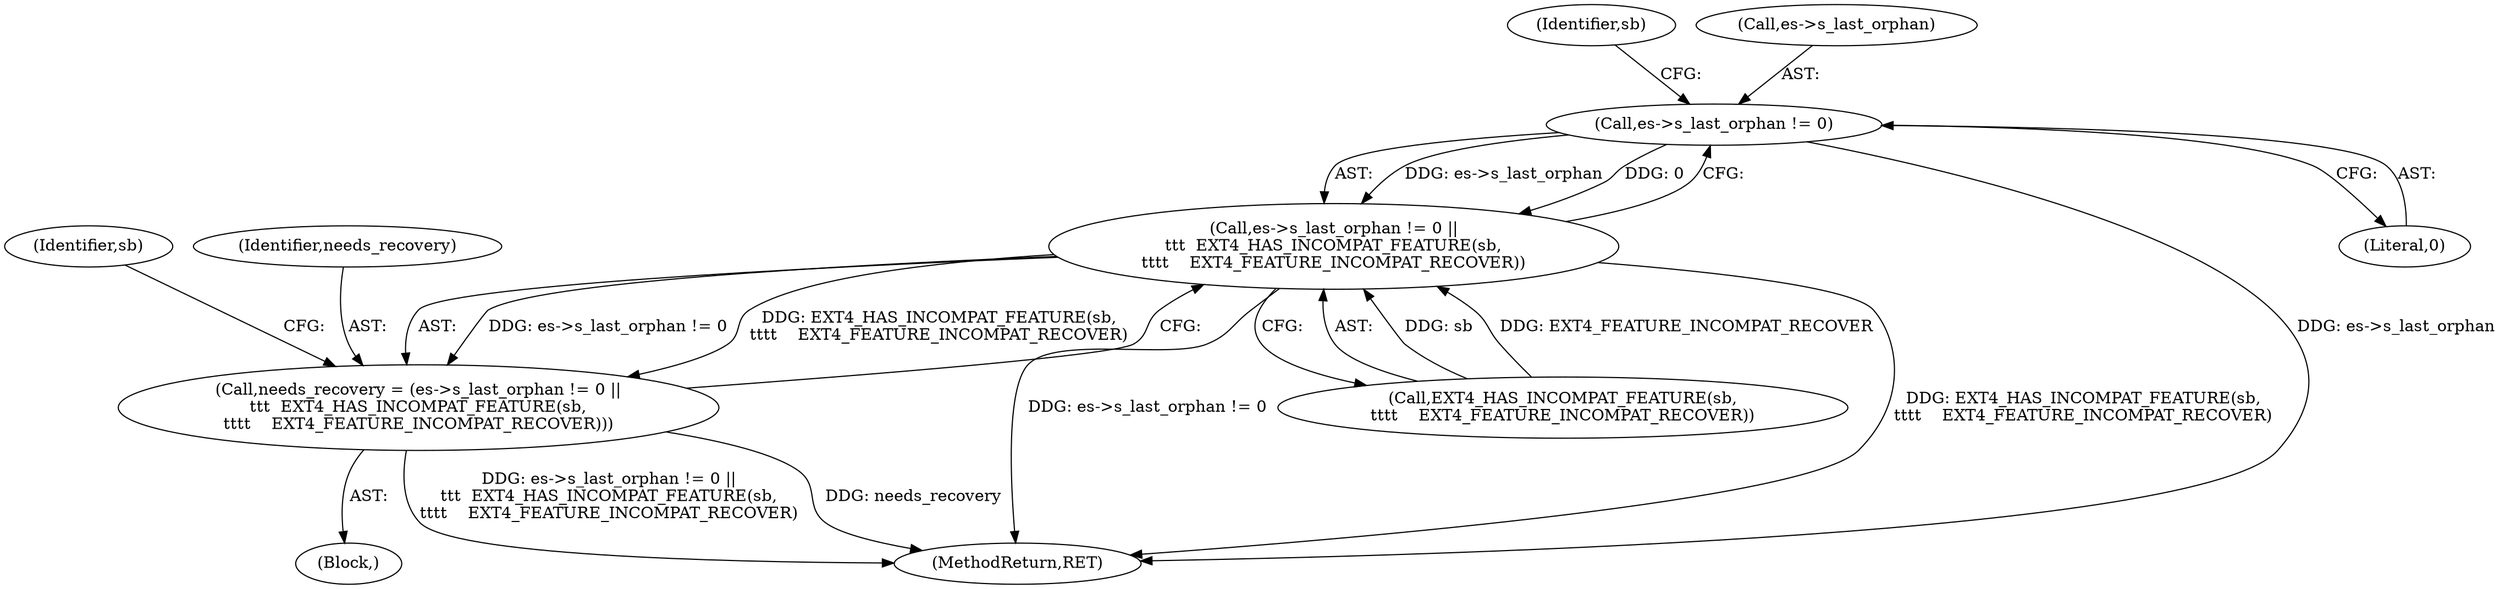 digraph "0_linux_0449641130f5652b344ef6fa39fa019d7e94660a@pointer" {
"1001500" [label="(Call,es->s_last_orphan != 0)"];
"1001499" [label="(Call,es->s_last_orphan != 0 ||\n\t\t\t  EXT4_HAS_INCOMPAT_FEATURE(sb,\n\t\t\t\t    EXT4_FEATURE_INCOMPAT_RECOVER))"];
"1001497" [label="(Call,needs_recovery = (es->s_last_orphan != 0 ||\n\t\t\t  EXT4_HAS_INCOMPAT_FEATURE(sb,\n\t\t\t\t    EXT4_FEATURE_INCOMPAT_RECOVER)))"];
"1001505" [label="(Call,EXT4_HAS_INCOMPAT_FEATURE(sb,\n\t\t\t\t    EXT4_FEATURE_INCOMPAT_RECOVER))"];
"1002227" [label="(MethodReturn,RET)"];
"1001504" [label="(Literal,0)"];
"1001499" [label="(Call,es->s_last_orphan != 0 ||\n\t\t\t  EXT4_HAS_INCOMPAT_FEATURE(sb,\n\t\t\t\t    EXT4_FEATURE_INCOMPAT_RECOVER))"];
"1001497" [label="(Call,needs_recovery = (es->s_last_orphan != 0 ||\n\t\t\t  EXT4_HAS_INCOMPAT_FEATURE(sb,\n\t\t\t\t    EXT4_FEATURE_INCOMPAT_RECOVER)))"];
"1001512" [label="(Identifier,sb)"];
"1000124" [label="(Block,)"];
"1001506" [label="(Identifier,sb)"];
"1001501" [label="(Call,es->s_last_orphan)"];
"1001500" [label="(Call,es->s_last_orphan != 0)"];
"1001498" [label="(Identifier,needs_recovery)"];
"1001500" -> "1001499"  [label="AST: "];
"1001500" -> "1001504"  [label="CFG: "];
"1001501" -> "1001500"  [label="AST: "];
"1001504" -> "1001500"  [label="AST: "];
"1001506" -> "1001500"  [label="CFG: "];
"1001499" -> "1001500"  [label="CFG: "];
"1001500" -> "1002227"  [label="DDG: es->s_last_orphan"];
"1001500" -> "1001499"  [label="DDG: es->s_last_orphan"];
"1001500" -> "1001499"  [label="DDG: 0"];
"1001499" -> "1001497"  [label="AST: "];
"1001499" -> "1001505"  [label="CFG: "];
"1001505" -> "1001499"  [label="AST: "];
"1001497" -> "1001499"  [label="CFG: "];
"1001499" -> "1002227"  [label="DDG: es->s_last_orphan != 0"];
"1001499" -> "1002227"  [label="DDG: EXT4_HAS_INCOMPAT_FEATURE(sb,\n\t\t\t\t    EXT4_FEATURE_INCOMPAT_RECOVER)"];
"1001499" -> "1001497"  [label="DDG: es->s_last_orphan != 0"];
"1001499" -> "1001497"  [label="DDG: EXT4_HAS_INCOMPAT_FEATURE(sb,\n\t\t\t\t    EXT4_FEATURE_INCOMPAT_RECOVER)"];
"1001505" -> "1001499"  [label="DDG: sb"];
"1001505" -> "1001499"  [label="DDG: EXT4_FEATURE_INCOMPAT_RECOVER"];
"1001497" -> "1000124"  [label="AST: "];
"1001498" -> "1001497"  [label="AST: "];
"1001512" -> "1001497"  [label="CFG: "];
"1001497" -> "1002227"  [label="DDG: es->s_last_orphan != 0 ||\n\t\t\t  EXT4_HAS_INCOMPAT_FEATURE(sb,\n\t\t\t\t    EXT4_FEATURE_INCOMPAT_RECOVER)"];
"1001497" -> "1002227"  [label="DDG: needs_recovery"];
}
